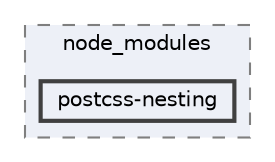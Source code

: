 digraph "pkiclassroomrescheduler/src/main/frontend/node_modules/postcss-nesting"
{
 // LATEX_PDF_SIZE
  bgcolor="transparent";
  edge [fontname=Helvetica,fontsize=10,labelfontname=Helvetica,labelfontsize=10];
  node [fontname=Helvetica,fontsize=10,shape=box,height=0.2,width=0.4];
  compound=true
  subgraph clusterdir_72953eda66ccb3a2722c28e1c3e6c23b {
    graph [ bgcolor="#edf0f7", pencolor="grey50", label="node_modules", fontname=Helvetica,fontsize=10 style="filled,dashed", URL="dir_72953eda66ccb3a2722c28e1c3e6c23b.html",tooltip=""]
  dir_a453ca0496e27ccc0f00f354d39d53c2 [label="postcss-nesting", fillcolor="#edf0f7", color="grey25", style="filled,bold", URL="dir_a453ca0496e27ccc0f00f354d39d53c2.html",tooltip=""];
  }
}
